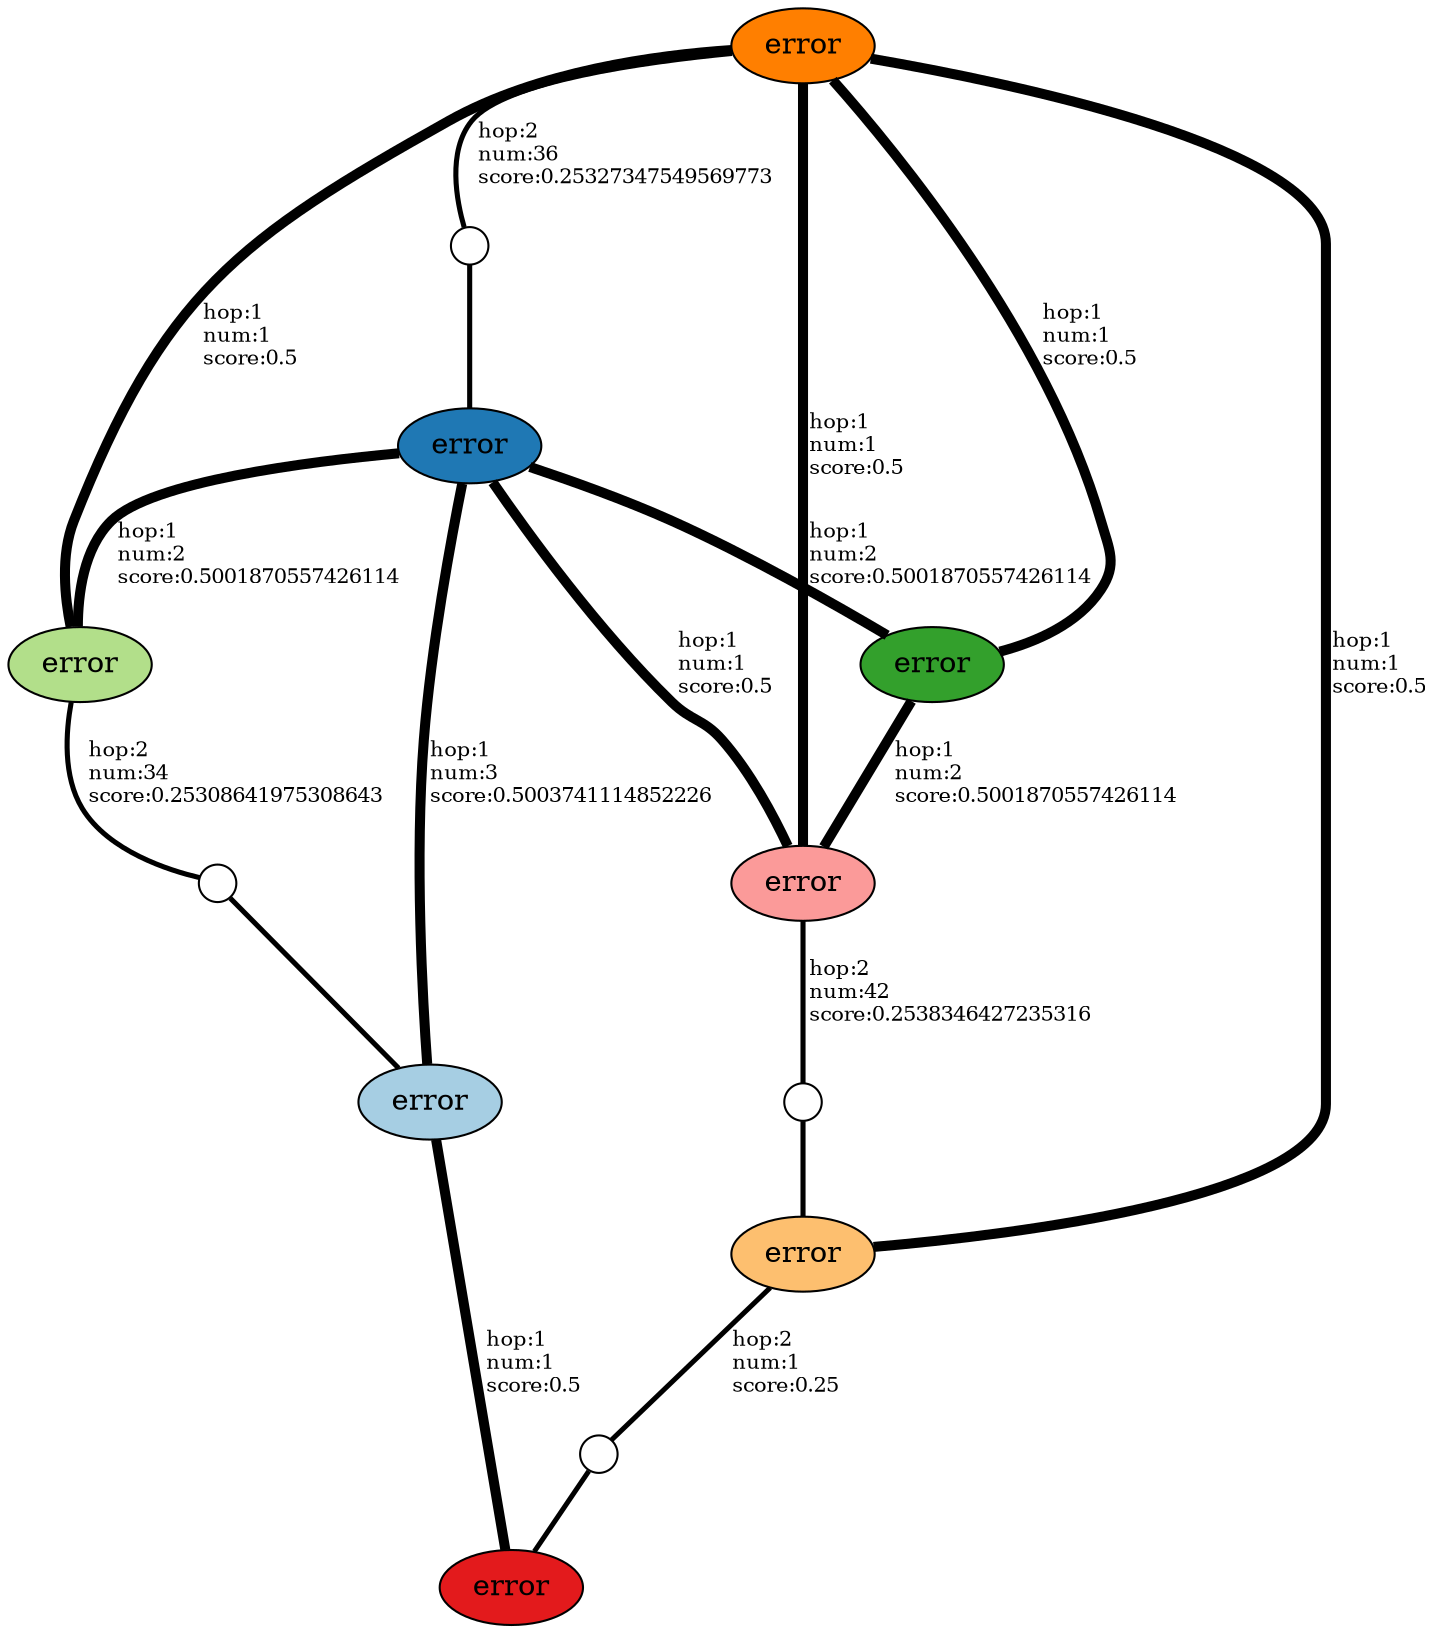 graph{
edge[fontsize="10px"];
483642171--d0[penwidth=2.4422799422799426,label=" hop:2\l num:36\l score:0.25327347549569773"];
d0--231440670[penwidth=2.4422799422799426];
483642171--821752614[penwidth=4.821428571428571,label=" hop:1\l num:1\l score:0.5"];
483642171--38855274[penwidth=4.821428571428571,label=" hop:1\l num:1\l score:0.5"];
483642171--738187676[penwidth=4.821428571428571,label=" hop:1\l num:1\l score:0.5"];
483642171--556045767[penwidth=4.821428571428571,label=" hop:1\l num:1\l score:0.5"];
231440670--821752614[penwidth=4.8232323232323235,label=" hop:1\l num:2\l score:0.5001870557426114"];
231440670--38855274[penwidth=4.821428571428571,label=" hop:1\l num:1\l score:0.5"];
231440670--556045767[penwidth=4.8232323232323235,label=" hop:1\l num:2\l score:0.5001870557426114"];
231440670--1018262481[penwidth=4.825036075036076,label=" hop:1\l num:3\l score:0.5003741114852226"];
821752614--38855274[penwidth=4.8232323232323235,label=" hop:1\l num:2\l score:0.5001870557426114"];
38855274--d1[penwidth=2.447691197691198,label=" hop:2\l num:42\l score:0.2538346427235316"];
d1--738187676[penwidth=2.447691197691198];
738187676--d2[penwidth=2.4107142857142856,label=" hop:2\l num:1\l score:0.25"];
d2--560221701[penwidth=2.4107142857142856];
556045767--d3[penwidth=2.4404761904761907,label=" hop:2\l num:34\l score:0.25308641975308643"];
d3--1018262481[penwidth=2.4404761904761907];
1018262481--560221701[penwidth=4.821428571428571,label=" hop:1\l num:1\l score:0.5"];
483642171[label="error",fillcolor="/paired12/8",style="filled"]
231440670[label="error",fillcolor="/paired12/2",style="filled"]
821752614[label="error",fillcolor="/paired12/4",style="filled"]
38855274[label="error",fillcolor="/paired12/5",style="filled"]
738187676[label="error",fillcolor="/paired12/7",style="filled"]
556045767[label="error",fillcolor="/paired12/3",style="filled"]
1018262481[label="error",fillcolor="/paired12/1",style="filled"]
560221701[label="error",fillcolor="/paired12/6",style="filled"]
d0[label="",width=.25, height=.25, fixedsize=true]
d1[label="",width=.25, height=.25, fixedsize=true]
d2[label="",width=.25, height=.25, fixedsize=true]
d3[label="",width=.25, height=.25, fixedsize=true]
}